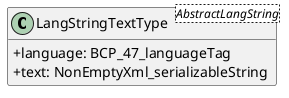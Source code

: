 @startuml
skinparam classAttributeIconSize 0
hide methods

class LangStringTextType<AbstractLangString> {
  +language: BCP_47_languageTag 
  +text: NonEmptyXml_serializableString 
}
@enduml